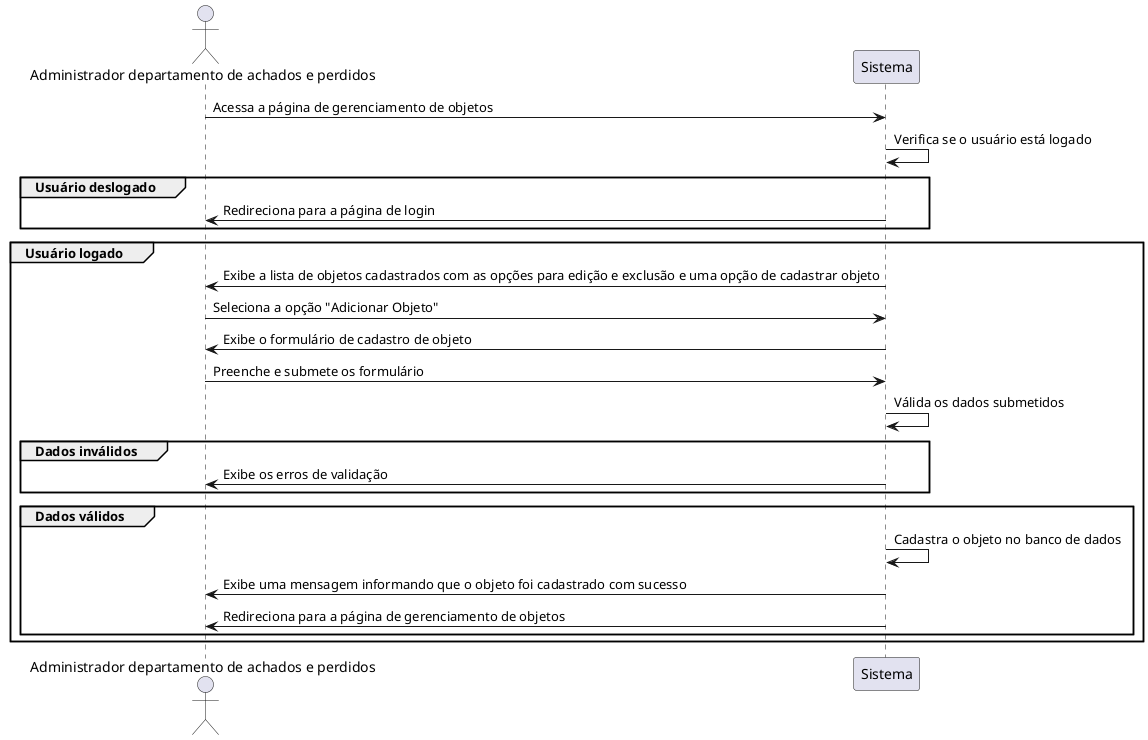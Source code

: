 @startuml RAP03

actor "Administrador departamento de achados e perdidos" as admin
participant "Sistema" as sistema

admin -> sistema: Acessa a página de gerenciamento de objetos
sistema -> sistema: Verifica se o usuário está logado

group Usuário deslogado
  sistema -> admin: Redireciona para a página de login
end

group Usuário logado
  sistema -> admin: Exibe a lista de objetos cadastrados com as opções para edição e exclusão e uma opção de cadastrar objeto
  admin -> sistema: Seleciona a opção "Adicionar Objeto"
  sistema -> admin: Exibe o formulário de cadastro de objeto
  admin -> sistema: Preenche e submete os formulário
  sistema -> sistema: Válida os dados submetidos

  group Dados inválidos
    sistema -> admin: Exibe os erros de validação
  end

  group Dados válidos
    sistema -> sistema: Cadastra o objeto no banco de dados
    sistema -> admin: Exibe uma mensagem informando que o objeto foi cadastrado com sucesso
    sistema -> admin: Redireciona para a página de gerenciamento de objetos
  end
end

@enduml